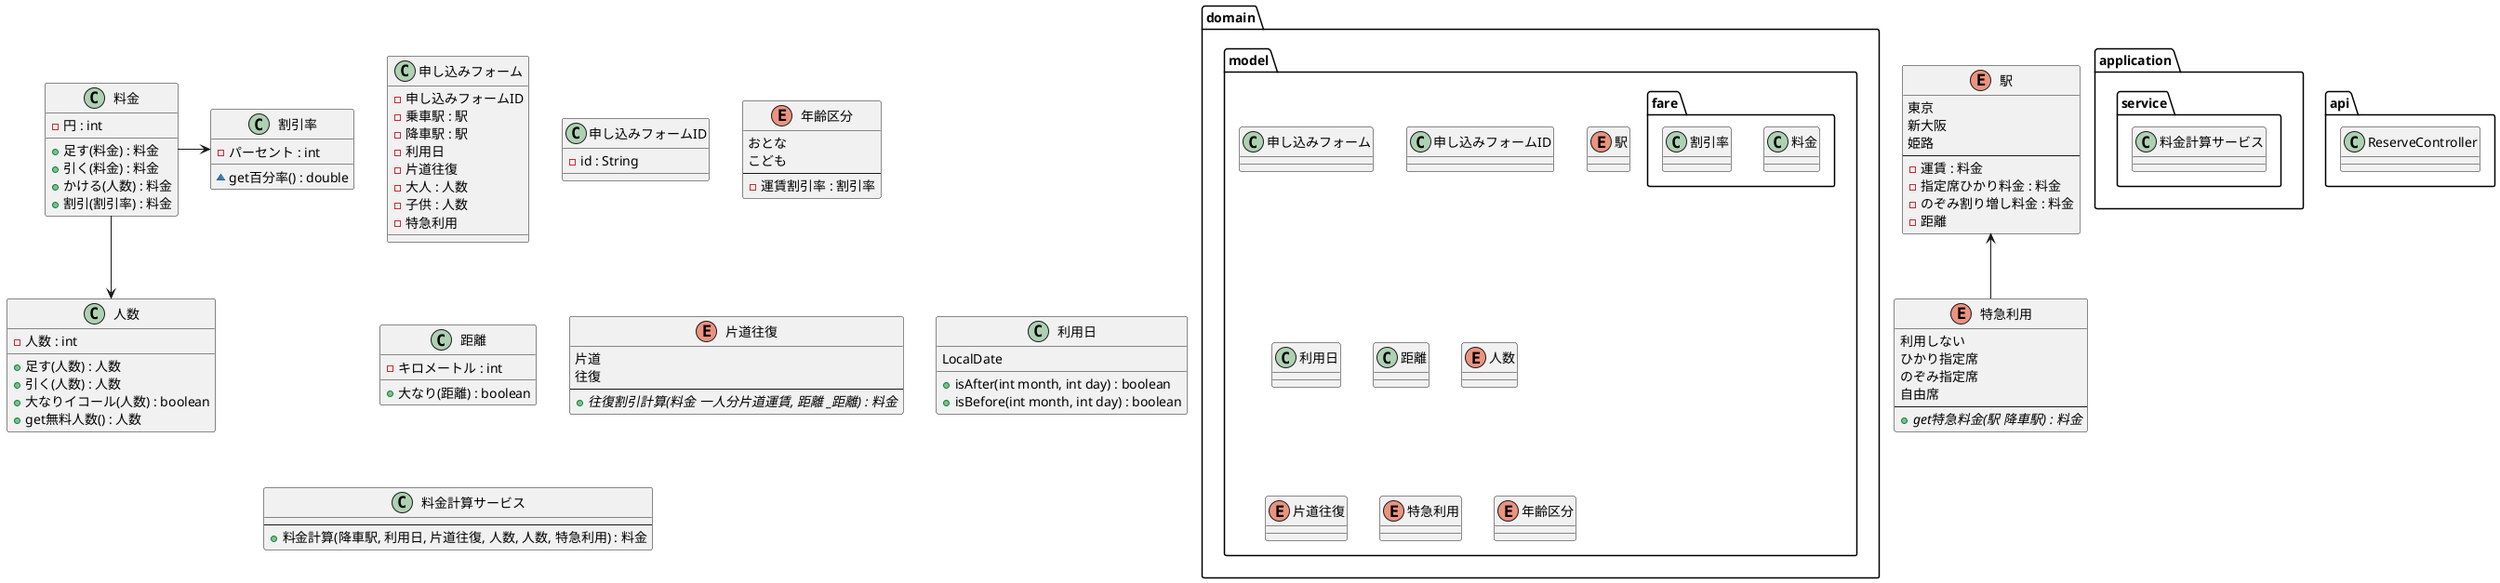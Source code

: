 @startuml

package domain {
    package model {

        class 申し込みフォーム
        class 申し込みフォームID
        enum 駅
        package fare {
            class 料金
            class 割引率
        }
        class 利用日
        class 距離
        enum 人数
        enum 片道往復
        enum 特急利用
        enum 年齢区分
    }

}

package application {
    package service {
        class 料金計算サービス
    }
}

package api {
    class ReserveController
}

class 申し込みフォーム {
    - 申し込みフォームID
    - 乗車駅 : 駅
    - 降車駅 : 駅
    - 利用日
    - 片道往復
    - 大人 : 人数
    - 子供 : 人数
    - 特急利用
}
class 申し込みフォームID {
    - id : String
}
enum 駅 {
    東京
    新大阪
    姫路
    --
    - 運賃 : 料金
    - 指定席ひかり料金 : 料金
    - のぞみ割り増し料金 : 料金
    - 距離
}
enum 特急利用 {
    利用しない
    ひかり指定席
    のぞみ指定席
    自由席
    --
    + {abstract} get特急料金(駅 降車駅) : 料金
}
enum 年齢区分 {
    おとな
    こども
    --
    - 運賃割引率 : 割引率
}
class 料金 {
    - 円 : int

    + 足す(料金) : 料金
    + 引く(料金) : 料金
    + かける(人数) : 料金
    + 割引(割引率) : 料金
}
class 割引率 {
    - パーセント : int

    ~ get百分率() : double
}
class 距離 {
    - キロメートル : int

    + 大なり(距離) : boolean
}
class 人数 {
    - 人数 : int

    + 足す(人数) : 人数
    + 引く(人数) : 人数
    + 大なりイコール(人数) : boolean
    + get無料人数() : 人数
}
enum 片道往復 {
    片道
    往復
    --
    + {abstract} 往復割引計算(料金 一人分片道運賃, 距離 _距離) : 料金
}
class 利用日 {
    LocalDate

    + isAfter(int month, int day) : boolean
    + isBefore(int month, int day) : boolean
}

class 料金計算サービス {
    --
    + 料金計算(降車駅, 利用日, 片道往復, 人数, 人数, 特急利用) : 料金
}

駅 <-- 特急利用
料金 --> 人数
料金 -> 割引率

@enduml